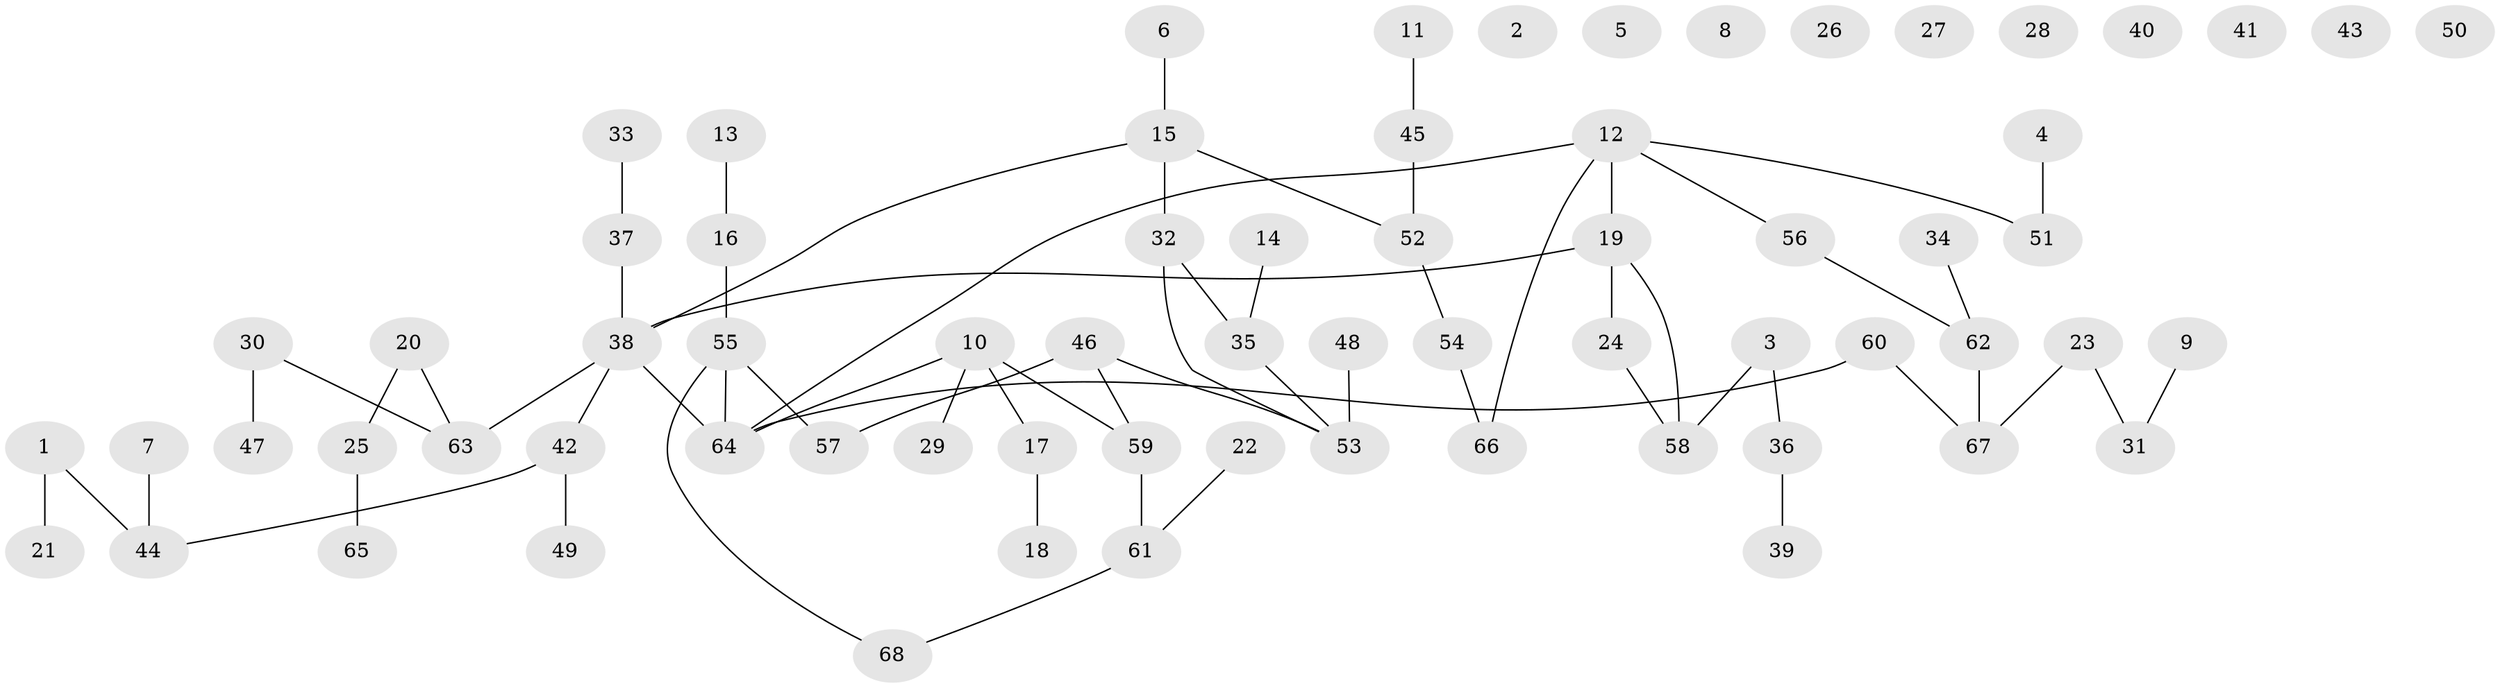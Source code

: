 // Generated by graph-tools (version 1.1) at 2025/33/03/09/25 02:33:54]
// undirected, 68 vertices, 65 edges
graph export_dot {
graph [start="1"]
  node [color=gray90,style=filled];
  1;
  2;
  3;
  4;
  5;
  6;
  7;
  8;
  9;
  10;
  11;
  12;
  13;
  14;
  15;
  16;
  17;
  18;
  19;
  20;
  21;
  22;
  23;
  24;
  25;
  26;
  27;
  28;
  29;
  30;
  31;
  32;
  33;
  34;
  35;
  36;
  37;
  38;
  39;
  40;
  41;
  42;
  43;
  44;
  45;
  46;
  47;
  48;
  49;
  50;
  51;
  52;
  53;
  54;
  55;
  56;
  57;
  58;
  59;
  60;
  61;
  62;
  63;
  64;
  65;
  66;
  67;
  68;
  1 -- 21;
  1 -- 44;
  3 -- 36;
  3 -- 58;
  4 -- 51;
  6 -- 15;
  7 -- 44;
  9 -- 31;
  10 -- 17;
  10 -- 29;
  10 -- 59;
  10 -- 64;
  11 -- 45;
  12 -- 19;
  12 -- 51;
  12 -- 56;
  12 -- 64;
  12 -- 66;
  13 -- 16;
  14 -- 35;
  15 -- 32;
  15 -- 38;
  15 -- 52;
  16 -- 55;
  17 -- 18;
  19 -- 24;
  19 -- 38;
  19 -- 58;
  20 -- 25;
  20 -- 63;
  22 -- 61;
  23 -- 31;
  23 -- 67;
  24 -- 58;
  25 -- 65;
  30 -- 47;
  30 -- 63;
  32 -- 35;
  32 -- 53;
  33 -- 37;
  34 -- 62;
  35 -- 53;
  36 -- 39;
  37 -- 38;
  38 -- 42;
  38 -- 63;
  38 -- 64;
  42 -- 44;
  42 -- 49;
  45 -- 52;
  46 -- 53;
  46 -- 57;
  46 -- 59;
  48 -- 53;
  52 -- 54;
  54 -- 66;
  55 -- 57;
  55 -- 64;
  55 -- 68;
  56 -- 62;
  59 -- 61;
  60 -- 64;
  60 -- 67;
  61 -- 68;
  62 -- 67;
}
